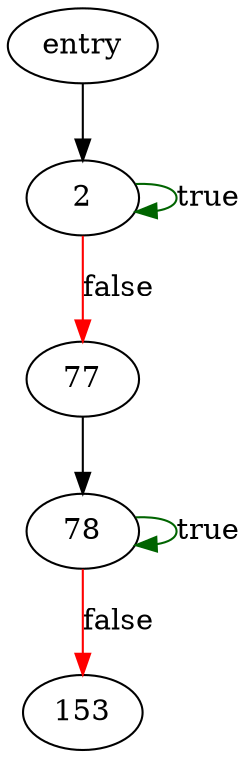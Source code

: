 digraph "isaac_seed" {
	// Node definitions.
	1 [label=entry];
	2;
	77;
	78;
	153;

	// Edge definitions.
	1 -> 2;
	2 -> 2 [
		color=darkgreen
		label=true
	];
	2 -> 77 [
		color=red
		label=false
	];
	77 -> 78;
	78 -> 78 [
		color=darkgreen
		label=true
	];
	78 -> 153 [
		color=red
		label=false
	];
}